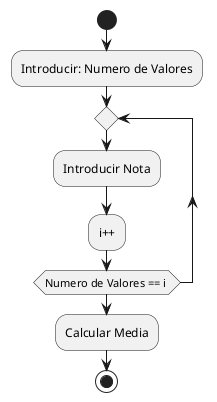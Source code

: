 @startuml
'https://plantuml.com/activity-diagram-beta

start
:Introducir: Numero de Valores;
repeat
    :Introducir Nota;
    :i++;
repeat while (Numero de Valores == i )
    :Calcular Media;
stop

@enduml
